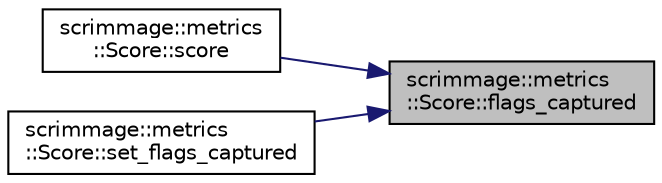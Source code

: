 digraph "scrimmage::metrics::Score::flags_captured"
{
 // LATEX_PDF_SIZE
  edge [fontname="Helvetica",fontsize="10",labelfontname="Helvetica",labelfontsize="10"];
  node [fontname="Helvetica",fontsize="10",shape=record];
  rankdir="RL";
  Node1 [label="scrimmage::metrics\l::Score::flags_captured",height=0.2,width=0.4,color="black", fillcolor="grey75", style="filled", fontcolor="black",tooltip=" "];
  Node1 -> Node2 [dir="back",color="midnightblue",fontsize="10",style="solid",fontname="Helvetica"];
  Node2 [label="scrimmage::metrics\l::Score::score",height=0.2,width=0.4,color="black", fillcolor="white", style="filled",URL="$classscrimmage_1_1metrics_1_1Score.html#a77567c78688536cad9e30ff887d6b96d",tooltip=" "];
  Node1 -> Node3 [dir="back",color="midnightblue",fontsize="10",style="solid",fontname="Helvetica"];
  Node3 [label="scrimmage::metrics\l::Score::set_flags_captured",height=0.2,width=0.4,color="black", fillcolor="white", style="filled",URL="$classscrimmage_1_1metrics_1_1Score.html#aaff36a7c4c9f3dd3bed26250510146ca",tooltip=" "];
}

